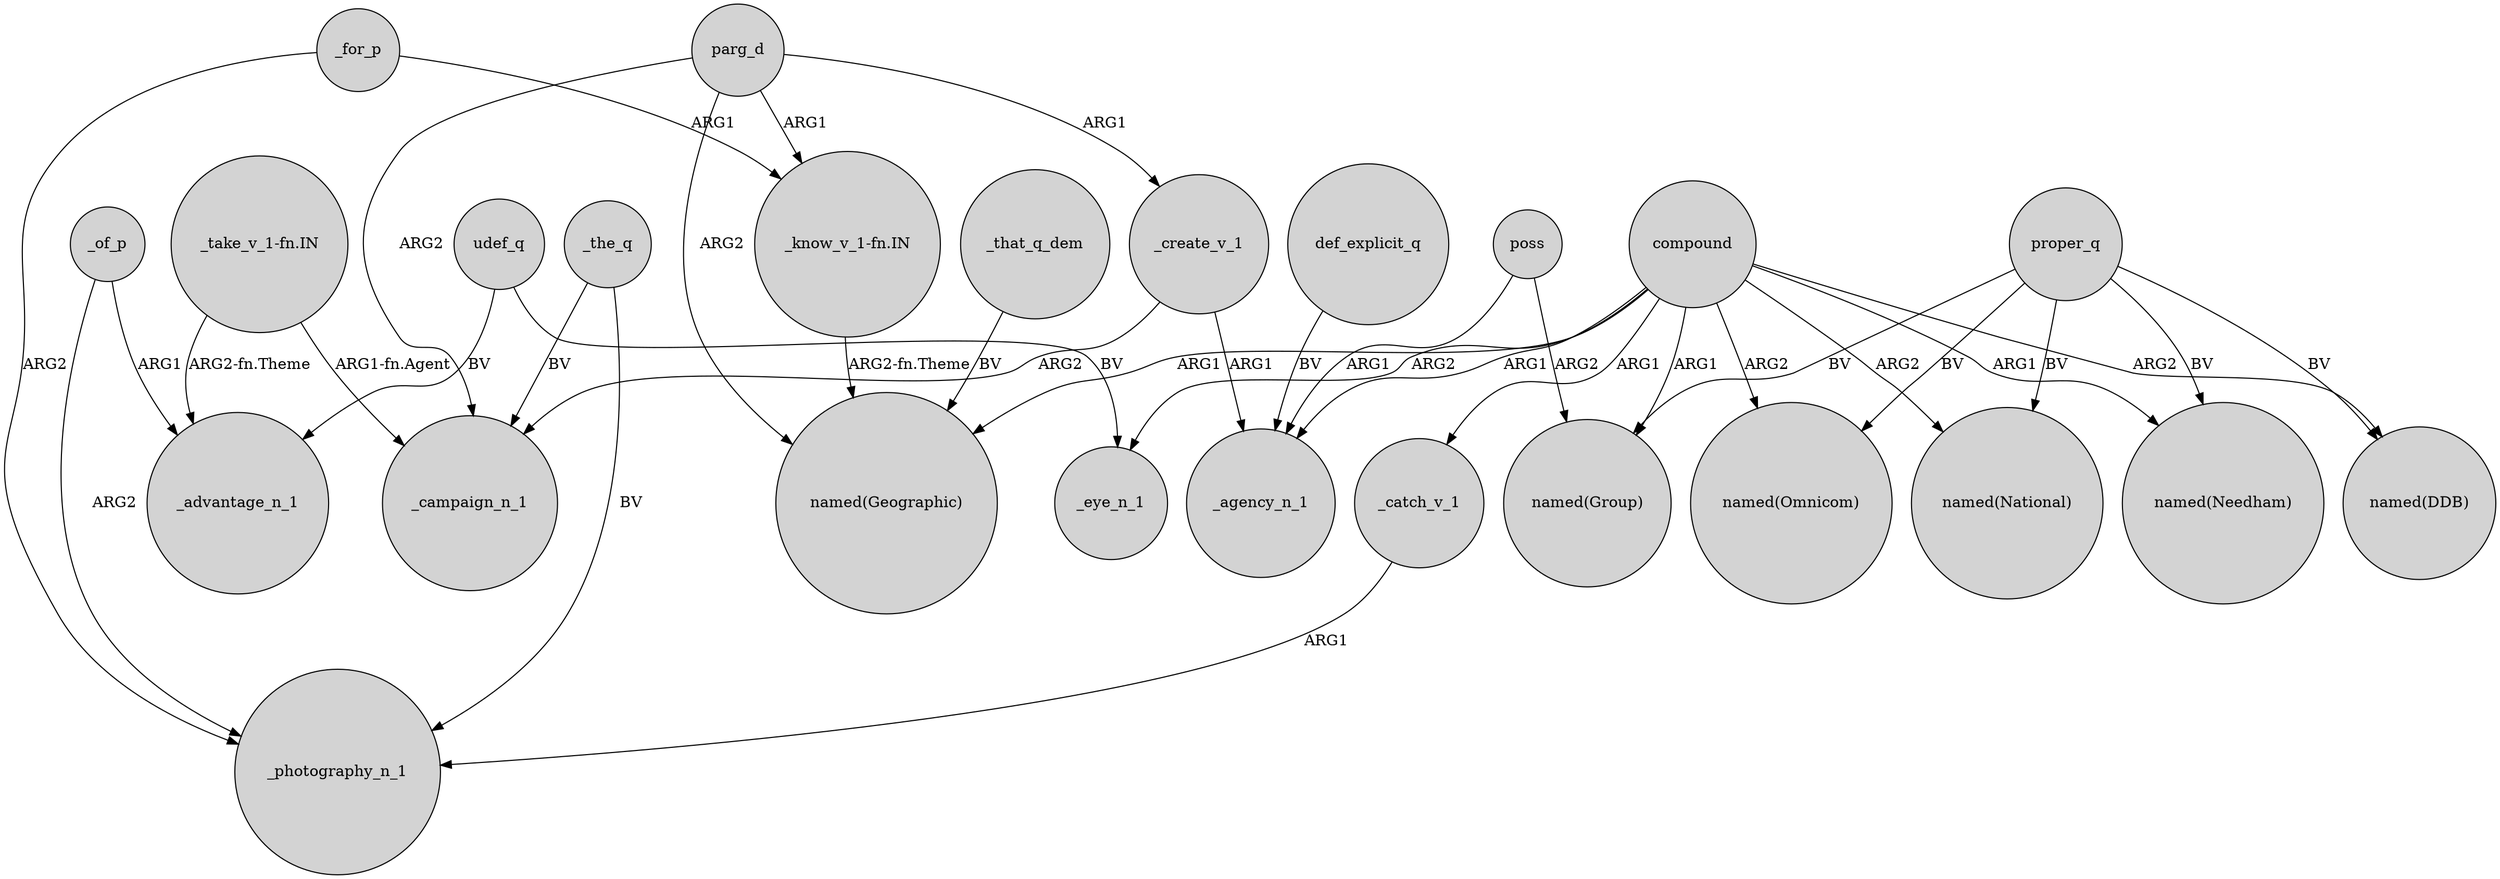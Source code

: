 digraph {
	node [shape=circle style=filled]
	_of_p -> _photography_n_1 [label=ARG2]
	_of_p -> _advantage_n_1 [label=ARG1]
	_catch_v_1 -> _photography_n_1 [label=ARG1]
	compound -> _agency_n_1 [label=ARG1]
	parg_d -> "_know_v_1-fn.IN" [label=ARG1]
	_the_q -> _photography_n_1 [label=BV]
	def_explicit_q -> _agency_n_1 [label=BV]
	compound -> _catch_v_1 [label=ARG1]
	parg_d -> _create_v_1 [label=ARG1]
	parg_d -> _campaign_n_1 [label=ARG2]
	udef_q -> _advantage_n_1 [label=BV]
	proper_q -> "named(Omnicom)" [label=BV]
	compound -> _eye_n_1 [label=ARG2]
	udef_q -> _eye_n_1 [label=BV]
	compound -> "named(Group)" [label=ARG1]
	compound -> "named(National)" [label=ARG2]
	_the_q -> _campaign_n_1 [label=BV]
	parg_d -> "named(Geographic)" [label=ARG2]
	compound -> "named(Needham)" [label=ARG1]
	poss -> "named(Group)" [label=ARG2]
	_that_q_dem -> "named(Geographic)" [label=BV]
	_for_p -> _photography_n_1 [label=ARG2]
	poss -> _agency_n_1 [label=ARG1]
	proper_q -> "named(Needham)" [label=BV]
	"_take_v_1-fn.IN" -> _advantage_n_1 [label="ARG2-fn.Theme"]
	_create_v_1 -> _campaign_n_1 [label=ARG2]
	_create_v_1 -> _agency_n_1 [label=ARG1]
	compound -> "named(DDB)" [label=ARG2]
	proper_q -> "named(National)" [label=BV]
	proper_q -> "named(Group)" [label=BV]
	_for_p -> "_know_v_1-fn.IN" [label=ARG1]
	"_take_v_1-fn.IN" -> _campaign_n_1 [label="ARG1-fn.Agent"]
	compound -> "named(Geographic)" [label=ARG1]
	compound -> "named(Omnicom)" [label=ARG2]
	proper_q -> "named(DDB)" [label=BV]
	"_know_v_1-fn.IN" -> "named(Geographic)" [label="ARG2-fn.Theme"]
}
